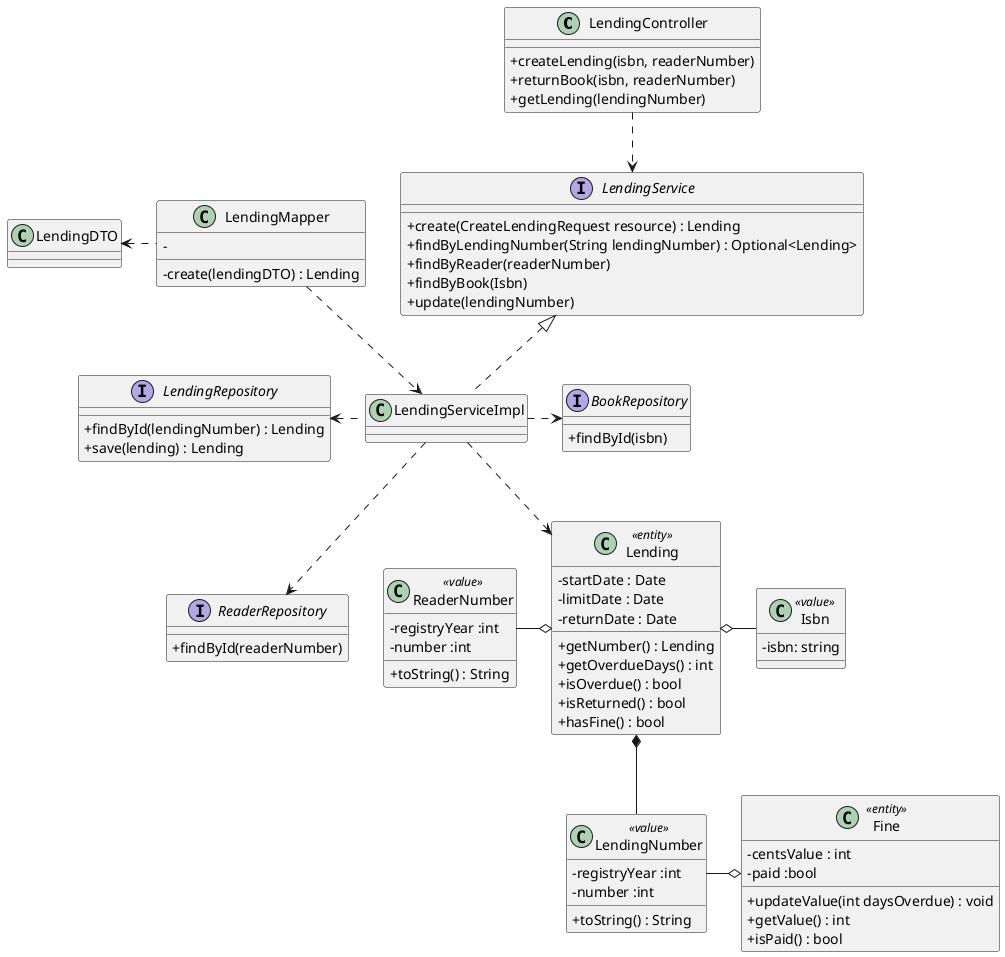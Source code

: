 @startuml

'hide circle
skinparam classAttributeIconSize 0

class LendingController {
    + createLending(isbn, readerNumber)
    + returnBook(isbn, readerNumber)
    + getLending(lendingNumber)
}

interface LendingRepository {
    + findById(lendingNumber) : Lending
    + save(lending) : Lending
}

interface LendingService {
    + create(CreateLendingRequest resource) : Lending
    + findByLendingNumber(String lendingNumber) : Optional<Lending>
    + findByReader(readerNumber)
    + findByBook(Isbn)
    + update(lendingNumber)
}

class LendingServiceImpl implements LendingService{
}

interface ReaderRepository {
    + findById(readerNumber)
}

interface BookRepository {
    + findById(isbn)
}

class Lending <<entity>>{
    - startDate : Date
    - limitDate : Date
    - returnDate : Date
    + getNumber() : Lending
    + getOverdueDays() : int
    + isOverdue() : bool
    + isReturned() : bool
    + hasFine() : bool
}

class LendingNumber <<value>> {
    - registryYear :int
    - number :int
    + toString() : String
}

class Isbn <<value>>{
    - isbn: string
}

class ReaderNumber <<value>>{
    - registryYear :int
    - number :int
    + toString() : String
}

class Fine <<entity>>{
    - centsValue : int
    - paid :bool
    + updateValue(int daysOverdue) : void
    + getValue() : int
    + isPaid() : bool
}

class LendingDTO{

}

class LendingMapper{
    - create(lendingDTO) : Lending
    -

}


Lending o- Isbn
Lending o-left- ReaderNumber
Lending *-down- LendingNumber
LendingNumber -right-o Fine

LendingServiceImpl ..> Lending

LendingController ..> LendingService
LendingServiceImpl .left.> LendingRepository
LendingServiceImpl ..> ReaderRepository
LendingServiceImpl .right.> BookRepository

LendingServiceImpl <.up. LendingMapper
LendingMapper .left.> LendingDTO

@enduml